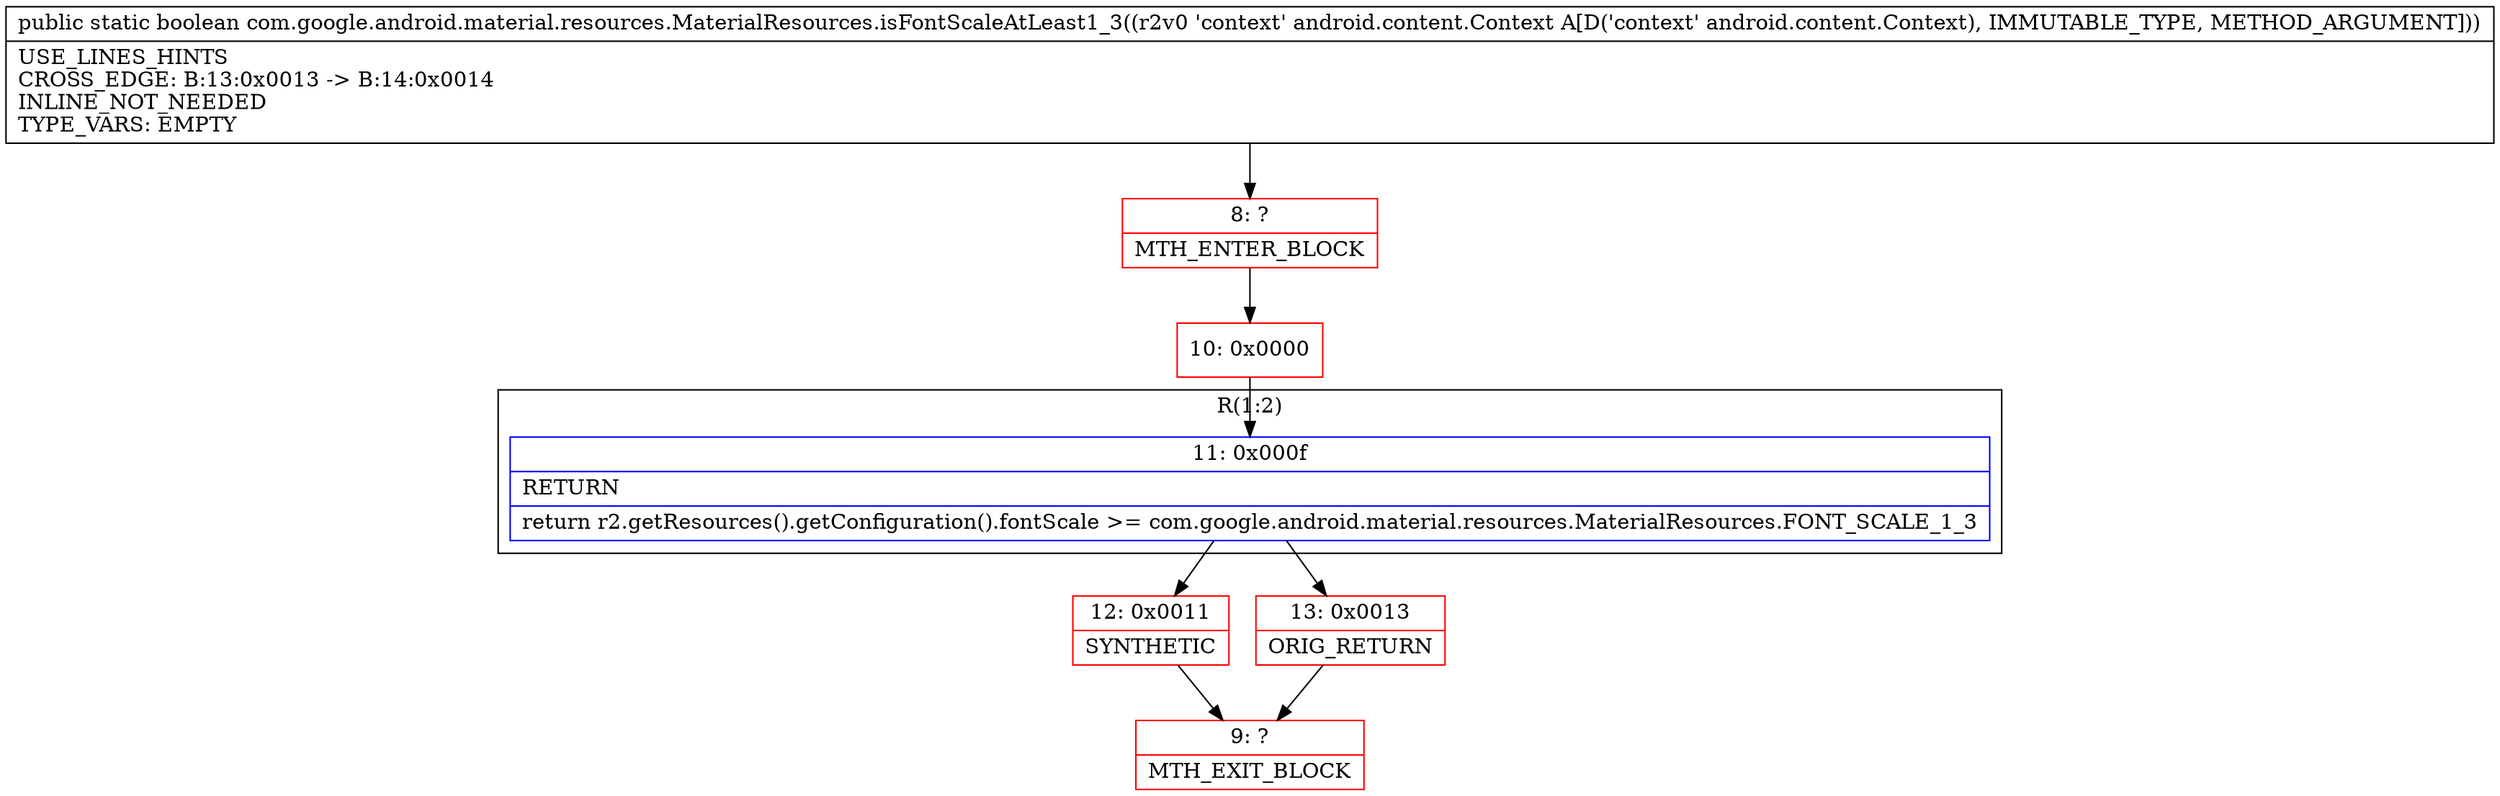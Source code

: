 digraph "CFG forcom.google.android.material.resources.MaterialResources.isFontScaleAtLeast1_3(Landroid\/content\/Context;)Z" {
subgraph cluster_Region_1105641458 {
label = "R(1:2)";
node [shape=record,color=blue];
Node_11 [shape=record,label="{11\:\ 0x000f|RETURN\l|return r2.getResources().getConfiguration().fontScale \>= com.google.android.material.resources.MaterialResources.FONT_SCALE_1_3\l}"];
}
Node_8 [shape=record,color=red,label="{8\:\ ?|MTH_ENTER_BLOCK\l}"];
Node_10 [shape=record,color=red,label="{10\:\ 0x0000}"];
Node_12 [shape=record,color=red,label="{12\:\ 0x0011|SYNTHETIC\l}"];
Node_9 [shape=record,color=red,label="{9\:\ ?|MTH_EXIT_BLOCK\l}"];
Node_13 [shape=record,color=red,label="{13\:\ 0x0013|ORIG_RETURN\l}"];
MethodNode[shape=record,label="{public static boolean com.google.android.material.resources.MaterialResources.isFontScaleAtLeast1_3((r2v0 'context' android.content.Context A[D('context' android.content.Context), IMMUTABLE_TYPE, METHOD_ARGUMENT]))  | USE_LINES_HINTS\lCROSS_EDGE: B:13:0x0013 \-\> B:14:0x0014\lINLINE_NOT_NEEDED\lTYPE_VARS: EMPTY\l}"];
MethodNode -> Node_8;Node_11 -> Node_12;
Node_11 -> Node_13;
Node_8 -> Node_10;
Node_10 -> Node_11;
Node_12 -> Node_9;
Node_13 -> Node_9;
}

